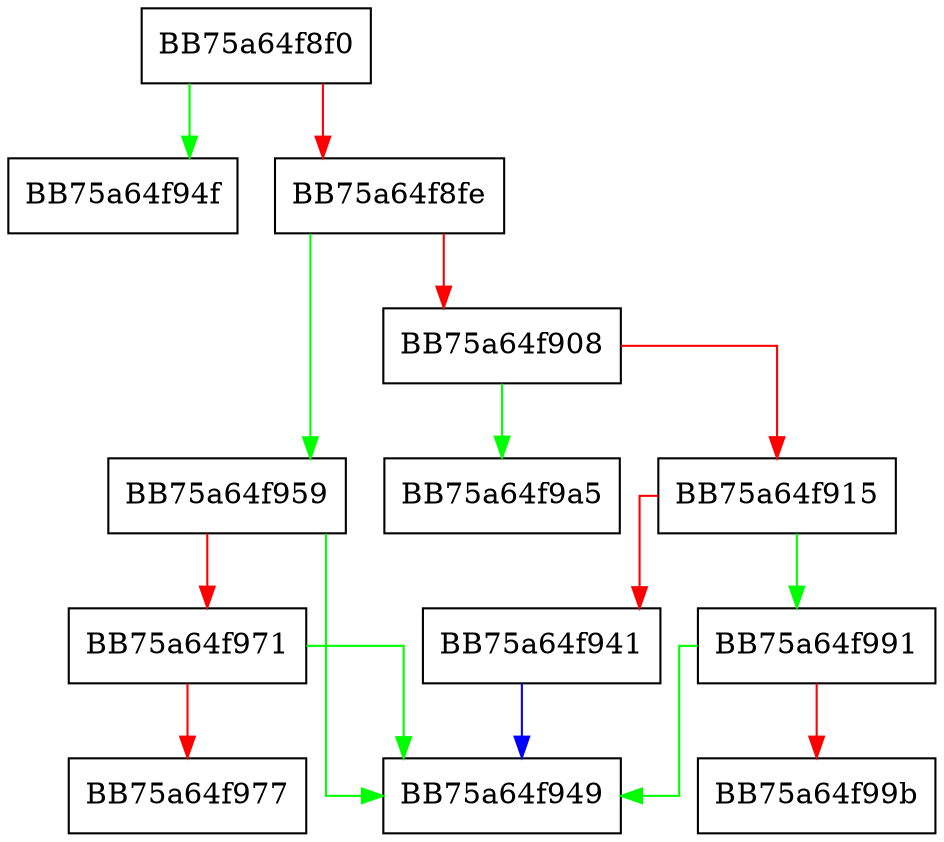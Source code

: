 digraph GetInfo {
  node [shape="box"];
  graph [splines=ortho];
  BB75a64f8f0 -> BB75a64f94f [color="green"];
  BB75a64f8f0 -> BB75a64f8fe [color="red"];
  BB75a64f8fe -> BB75a64f959 [color="green"];
  BB75a64f8fe -> BB75a64f908 [color="red"];
  BB75a64f908 -> BB75a64f9a5 [color="green"];
  BB75a64f908 -> BB75a64f915 [color="red"];
  BB75a64f915 -> BB75a64f991 [color="green"];
  BB75a64f915 -> BB75a64f941 [color="red"];
  BB75a64f941 -> BB75a64f949 [color="blue"];
  BB75a64f959 -> BB75a64f949 [color="green"];
  BB75a64f959 -> BB75a64f971 [color="red"];
  BB75a64f971 -> BB75a64f949 [color="green"];
  BB75a64f971 -> BB75a64f977 [color="red"];
  BB75a64f991 -> BB75a64f949 [color="green"];
  BB75a64f991 -> BB75a64f99b [color="red"];
}